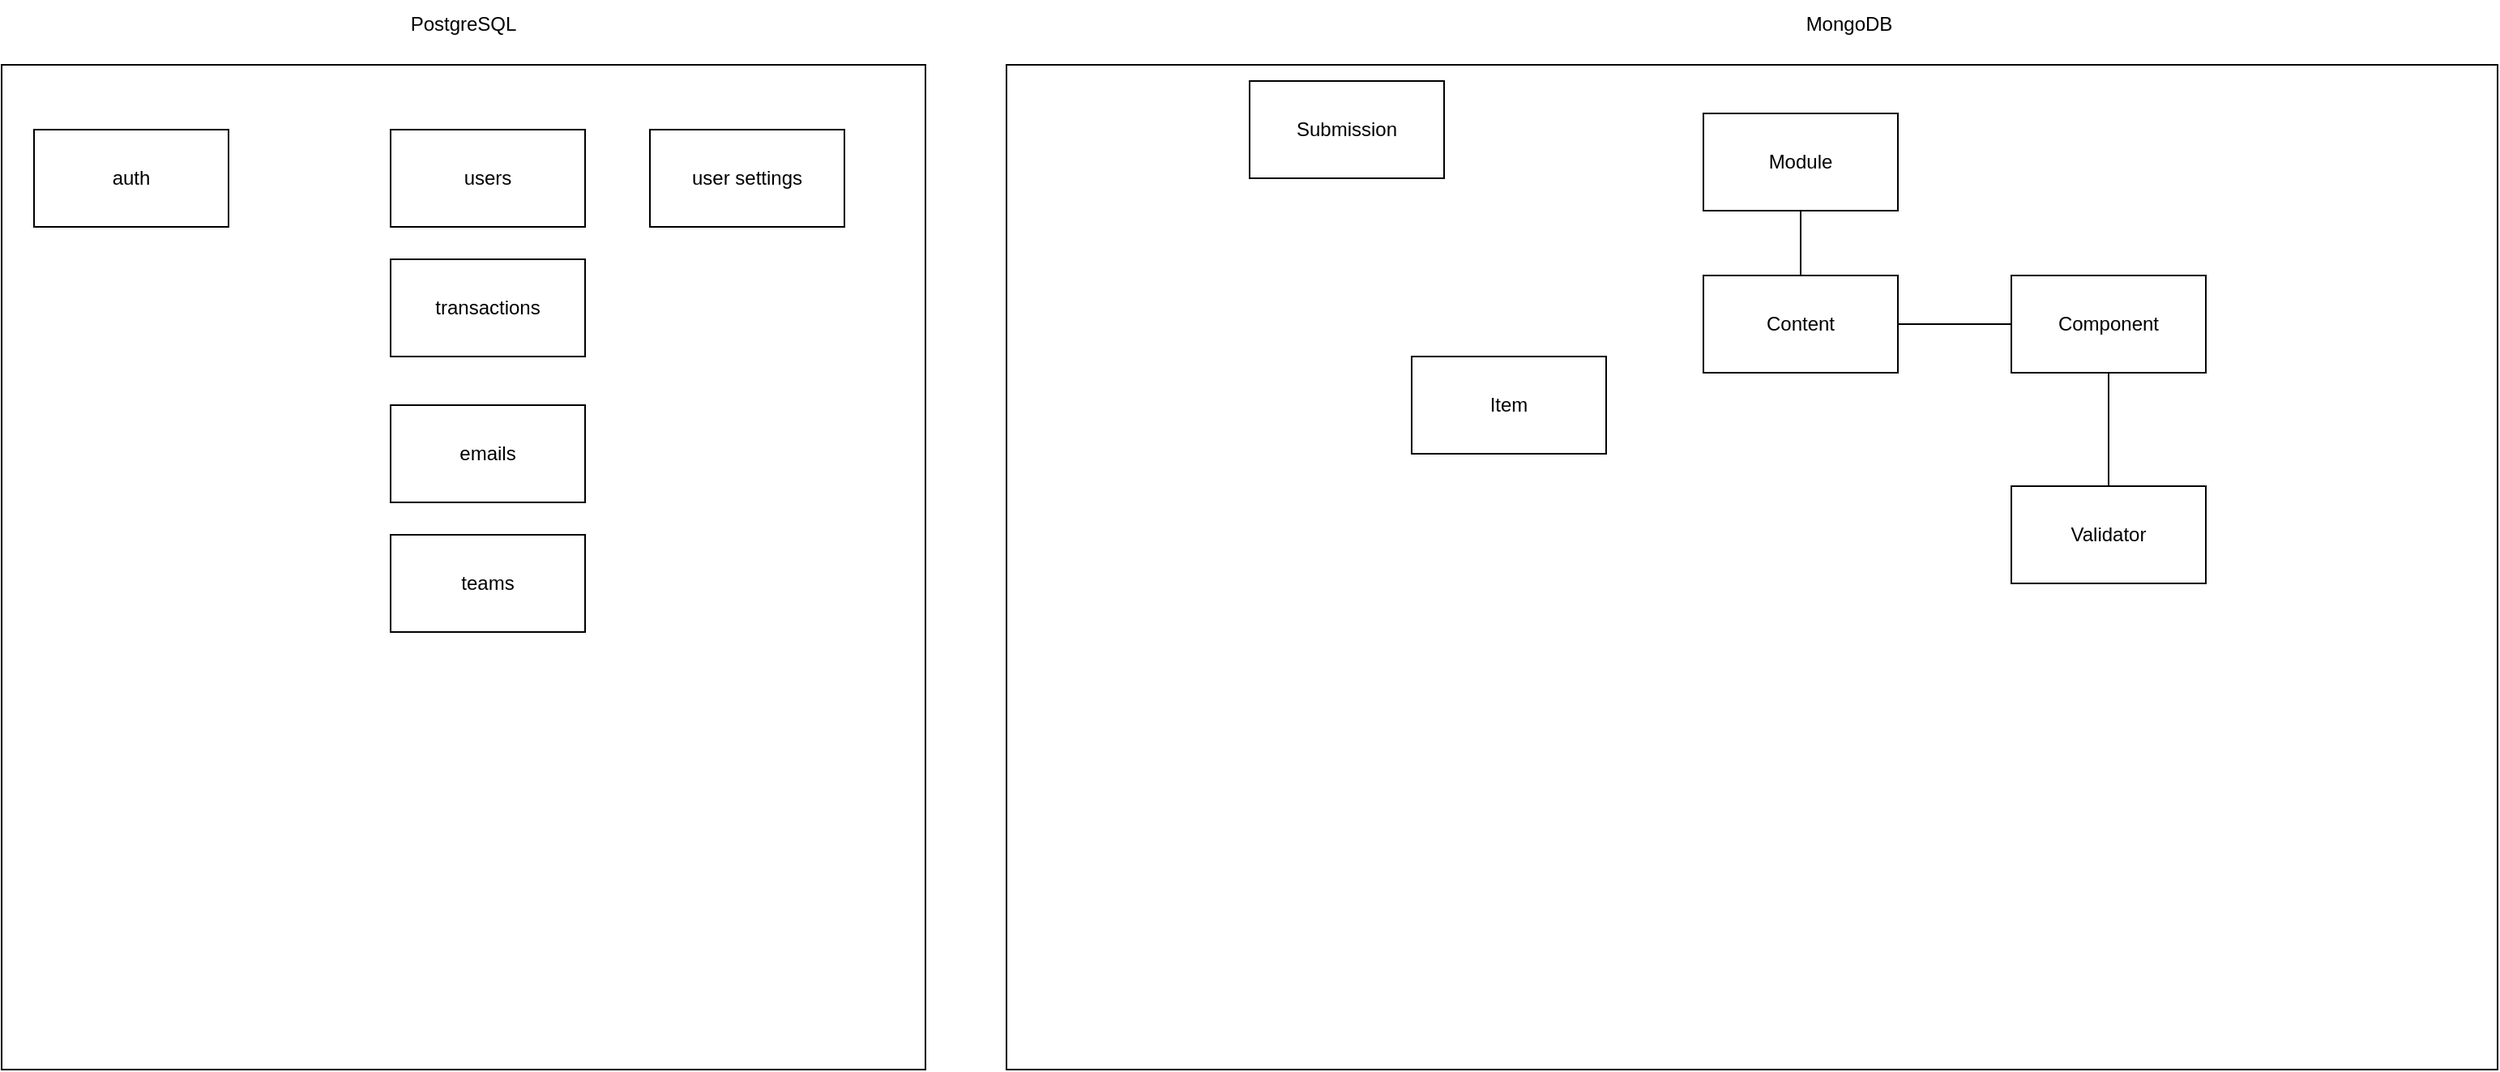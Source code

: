 <mxfile>
    <diagram id="NbQe91qWnpXpgO2rigyd" name="Page-1">
        <mxGraphModel dx="1112" dy="775" grid="1" gridSize="10" guides="1" tooltips="1" connect="1" arrows="1" fold="1" page="1" pageScale="1" pageWidth="850" pageHeight="1100" math="0" shadow="0">
            <root>
                <mxCell id="0"/>
                <mxCell id="1" parent="0"/>
                <mxCell id="2" value="" style="rounded=0;whiteSpace=wrap;html=1;" vertex="1" parent="1">
                    <mxGeometry y="60" width="570" height="620" as="geometry"/>
                </mxCell>
                <mxCell id="3" value="PostgreSQL" style="text;html=1;strokeColor=none;fillColor=none;align=center;verticalAlign=middle;whiteSpace=wrap;rounded=0;" vertex="1" parent="1">
                    <mxGeometry x="245" y="20" width="80" height="30" as="geometry"/>
                </mxCell>
                <mxCell id="4" value="auth" style="rounded=0;whiteSpace=wrap;html=1;" vertex="1" parent="1">
                    <mxGeometry x="20" y="100" width="120" height="60" as="geometry"/>
                </mxCell>
                <mxCell id="5" value="users" style="rounded=0;whiteSpace=wrap;html=1;" vertex="1" parent="1">
                    <mxGeometry x="240" y="100" width="120" height="60" as="geometry"/>
                </mxCell>
                <mxCell id="6" value="transactions" style="rounded=0;whiteSpace=wrap;html=1;" vertex="1" parent="1">
                    <mxGeometry x="240" y="180" width="120" height="60" as="geometry"/>
                </mxCell>
                <mxCell id="7" value="emails" style="rounded=0;whiteSpace=wrap;html=1;" vertex="1" parent="1">
                    <mxGeometry x="240" y="270" width="120" height="60" as="geometry"/>
                </mxCell>
                <mxCell id="8" value="user settings" style="rounded=0;whiteSpace=wrap;html=1;" vertex="1" parent="1">
                    <mxGeometry x="400" y="100" width="120" height="60" as="geometry"/>
                </mxCell>
                <mxCell id="9" value="teams" style="rounded=0;whiteSpace=wrap;html=1;" vertex="1" parent="1">
                    <mxGeometry x="240" y="350" width="120" height="60" as="geometry"/>
                </mxCell>
                <mxCell id="10" value="" style="rounded=0;whiteSpace=wrap;html=1;" vertex="1" parent="1">
                    <mxGeometry x="620" y="60" width="920" height="620" as="geometry"/>
                </mxCell>
                <mxCell id="11" value="MongoDB" style="text;html=1;strokeColor=none;fillColor=none;align=center;verticalAlign=middle;whiteSpace=wrap;rounded=0;" vertex="1" parent="1">
                    <mxGeometry x="1110" y="20" width="60" height="30" as="geometry"/>
                </mxCell>
                <mxCell id="12" value="Module" style="rounded=0;whiteSpace=wrap;html=1;" vertex="1" parent="1">
                    <mxGeometry x="1050" y="90" width="120" height="60" as="geometry"/>
                </mxCell>
                <mxCell id="15" value="Content" style="rounded=0;whiteSpace=wrap;html=1;" vertex="1" parent="1">
                    <mxGeometry x="1050" y="190" width="120" height="60" as="geometry"/>
                </mxCell>
                <mxCell id="16" value="Component" style="rounded=0;whiteSpace=wrap;html=1;" vertex="1" parent="1">
                    <mxGeometry x="1240" y="190" width="120" height="60" as="geometry"/>
                </mxCell>
                <mxCell id="17" value="Validator" style="rounded=0;whiteSpace=wrap;html=1;" vertex="1" parent="1">
                    <mxGeometry x="1240" y="320" width="120" height="60" as="geometry"/>
                </mxCell>
                <mxCell id="18" value="Item" style="rounded=0;whiteSpace=wrap;html=1;" vertex="1" parent="1">
                    <mxGeometry x="870" y="240" width="120" height="60" as="geometry"/>
                </mxCell>
                <mxCell id="19" value="Submission" style="rounded=0;whiteSpace=wrap;html=1;" vertex="1" parent="1">
                    <mxGeometry x="770" y="70" width="120" height="60" as="geometry"/>
                </mxCell>
                <mxCell id="20" value="" style="endArrow=none;html=1;entryX=0.5;entryY=1;entryDx=0;entryDy=0;exitX=0.5;exitY=0;exitDx=0;exitDy=0;" edge="1" parent="1" source="15" target="12">
                    <mxGeometry width="50" height="50" relative="1" as="geometry">
                        <mxPoint x="1000" y="340" as="sourcePoint"/>
                        <mxPoint x="1050" y="290" as="targetPoint"/>
                    </mxGeometry>
                </mxCell>
                <mxCell id="21" value="" style="endArrow=none;html=1;" edge="1" parent="1" source="15" target="16">
                    <mxGeometry width="50" height="50" relative="1" as="geometry">
                        <mxPoint x="1000" y="340" as="sourcePoint"/>
                        <mxPoint x="1050" y="290" as="targetPoint"/>
                    </mxGeometry>
                </mxCell>
                <mxCell id="22" value="" style="endArrow=none;html=1;" edge="1" parent="1" source="17" target="16">
                    <mxGeometry width="50" height="50" relative="1" as="geometry">
                        <mxPoint x="1000" y="340" as="sourcePoint"/>
                        <mxPoint x="1050" y="290" as="targetPoint"/>
                    </mxGeometry>
                </mxCell>
            </root>
        </mxGraphModel>
    </diagram>
</mxfile>